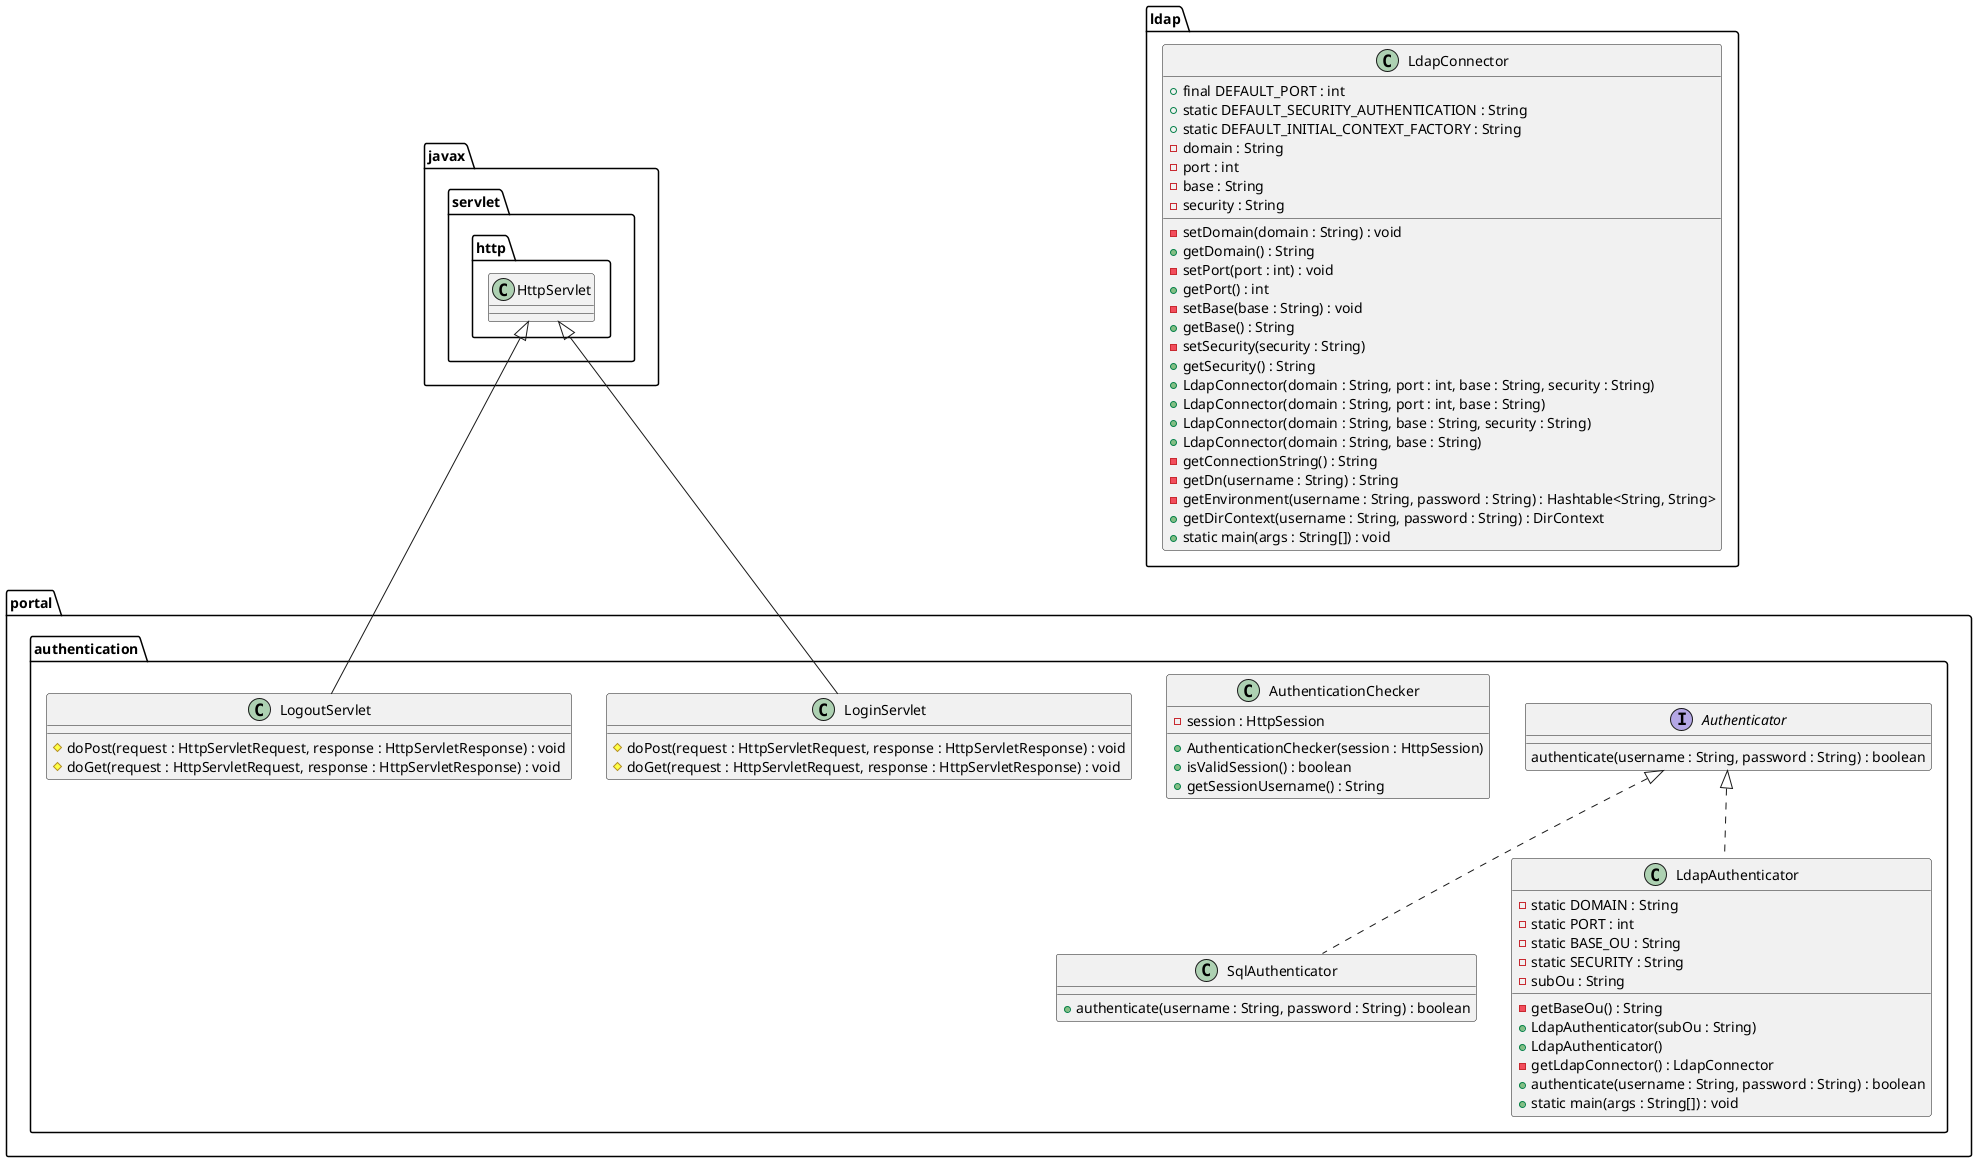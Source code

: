 @startuml

package javax.servlet.http {
    class HttpServlet {

    }
}

package ldap {
    class LdapConnector {
        + final DEFAULT_PORT : int
        + static DEFAULT_SECURITY_AUTHENTICATION : String
        + static DEFAULT_INITIAL_CONTEXT_FACTORY : String
        - domain : String
        - port : int
        - base : String
        - security : String
        - setDomain(domain : String) : void
        + getDomain() : String
        - setPort(port : int) : void
        + getPort() : int
        - setBase(base : String) : void
        + getBase() : String
        - setSecurity(security : String)
        + getSecurity() : String
        + LdapConnector(domain : String, port : int, base : String, security : String)
        + LdapConnector(domain : String, port : int, base : String)
        + LdapConnector(domain : String, base : String, security : String)
        + LdapConnector(domain : String, base : String)
        - getConnectionString() : String
        - getDn(username : String) : String
        - getEnvironment(username : String, password : String) : Hashtable<String, String>
        + getDirContext(username : String, password : String) : DirContext
        + static main(args : String[]) : void
    }
}

package portal.authentication {

    interface Authenticator {
        authenticate(username : String, password : String) : boolean
    }

    class SqlAuthenticator {
        + authenticate(username : String, password : String) : boolean
    }
    Authenticator <|.. SqlAuthenticator

    class LdapAuthenticator {
        - static DOMAIN : String
        - static PORT : int
        - static BASE_OU : String
        - static SECURITY : String
        - subOu : String
        - getBaseOu() : String
        + LdapAuthenticator(subOu : String)
        + LdapAuthenticator()
        - getLdapConnector() : LdapConnector
        + authenticate(username : String, password : String) : boolean
        + static main(args : String[]) : void
    }
    Authenticator <|.. LdapAuthenticator

    class AuthenticationChecker {
        - session : HttpSession
        + AuthenticationChecker(session : HttpSession)
        + isValidSession() : boolean
        + getSessionUsername() : String
    }

    class LoginServlet {
        # doPost(request : HttpServletRequest, response : HttpServletResponse) : void
        # doGet(request : HttpServletRequest, response : HttpServletResponse) : void
    }
    HttpServlet <|-- LoginServlet

    class LogoutServlet {
        # doPost(request : HttpServletRequest, response : HttpServletResponse) : void
        # doGet(request : HttpServletRequest, response : HttpServletResponse) : void
    }
    HttpServlet <|-- LogoutServlet
}

@enduml
